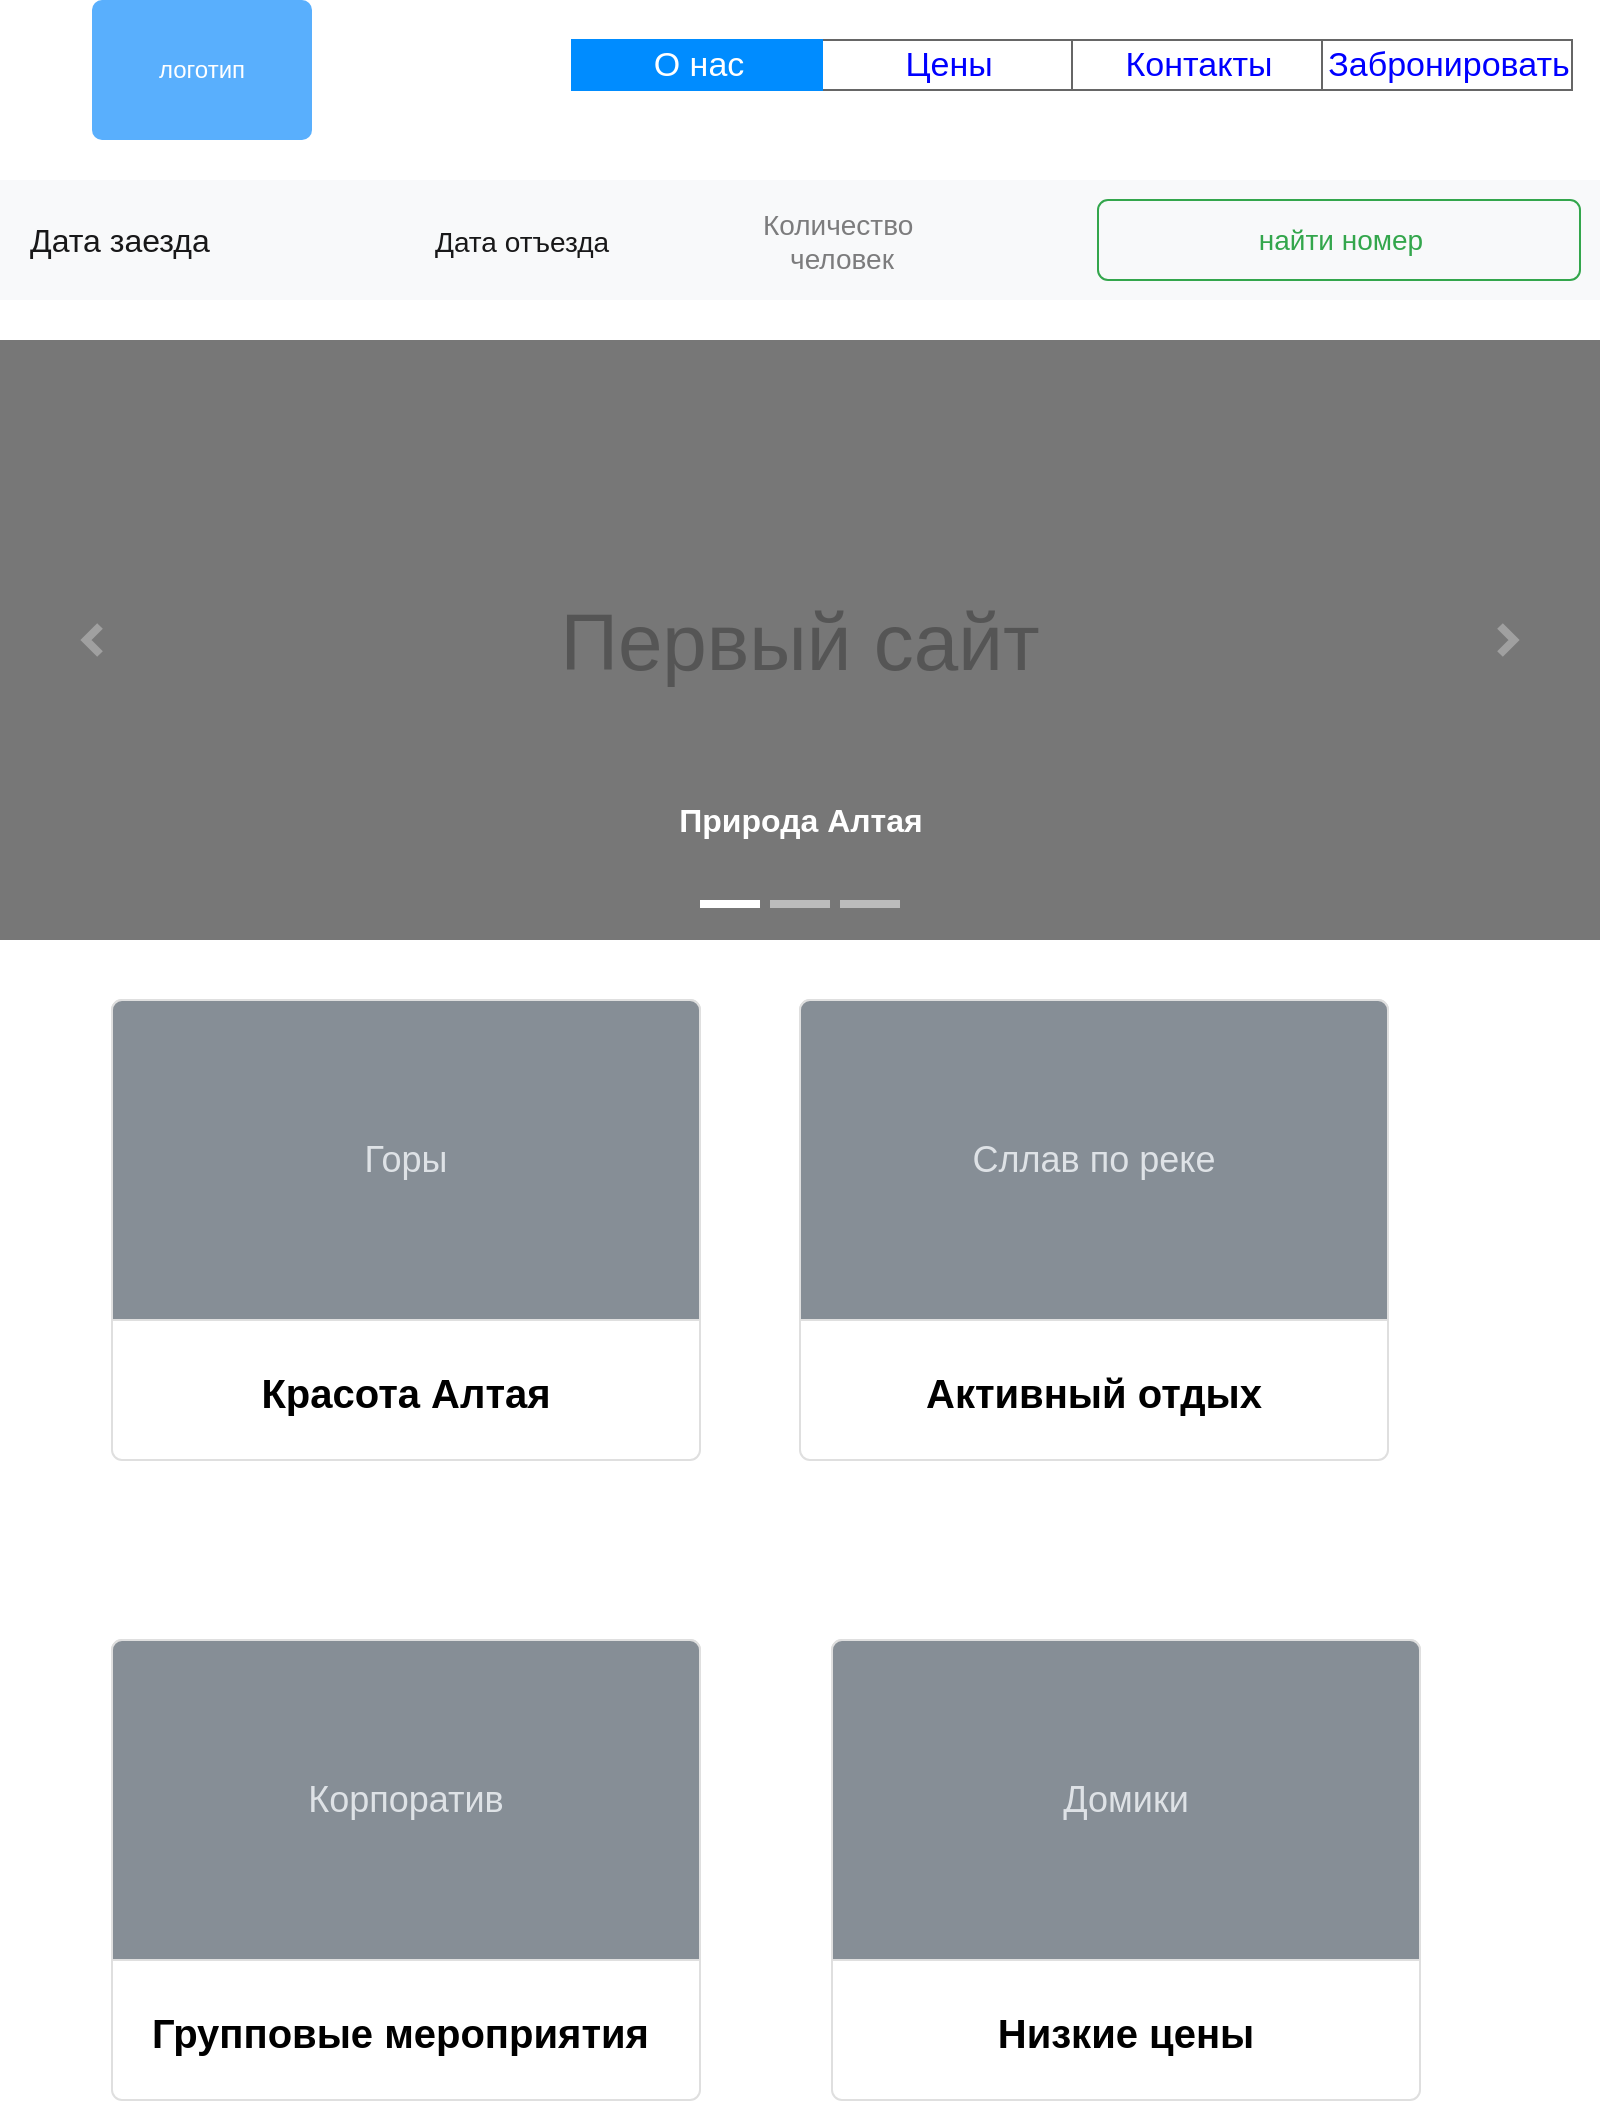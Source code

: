 <mxfile version="15.5.4" type="github">
  <diagram id="xkqxzy6TLY5ZcMS_Mg-g" name="Page-1">
    <mxGraphModel dx="1198" dy="747" grid="1" gridSize="10" guides="1" tooltips="1" connect="1" arrows="1" fold="1" page="1" pageScale="1" pageWidth="827" pageHeight="1169" math="0" shadow="0">
      <root>
        <mxCell id="0" />
        <mxCell id="1" parent="0" />
        <mxCell id="nbr4ma9WqmKvW4sRVEtG-2" value="" style="strokeWidth=1;shadow=0;dashed=0;align=center;html=1;shape=mxgraph.mockup.text.rrect;rSize=0;strokeColor=#666666;" parent="1" vertex="1">
          <mxGeometry x="300" y="30" width="500" height="25" as="geometry" />
        </mxCell>
        <mxCell id="nbr4ma9WqmKvW4sRVEtG-3" value="Цены" style="strokeColor=inherit;fillColor=inherit;gradientColor=inherit;strokeWidth=1;shadow=0;dashed=0;align=center;html=1;shape=mxgraph.mockup.text.rrect;rSize=0;fontSize=17;fontColor=#0000ff;" parent="nbr4ma9WqmKvW4sRVEtG-2" vertex="1">
          <mxGeometry x="125" width="125" height="25" as="geometry" />
        </mxCell>
        <mxCell id="nbr4ma9WqmKvW4sRVEtG-4" value="Контакты" style="strokeColor=inherit;fillColor=inherit;gradientColor=inherit;strokeWidth=1;shadow=0;dashed=0;align=center;html=1;shape=mxgraph.mockup.text.rrect;rSize=0;fontSize=17;fontColor=#0000ff;" parent="nbr4ma9WqmKvW4sRVEtG-2" vertex="1">
          <mxGeometry x="250" width="125" height="25" as="geometry" />
        </mxCell>
        <mxCell id="nbr4ma9WqmKvW4sRVEtG-5" value="Забронировать" style="strokeColor=inherit;fillColor=inherit;gradientColor=inherit;strokeWidth=1;shadow=0;dashed=0;align=center;html=1;shape=mxgraph.mockup.text.rrect;rSize=0;fontSize=17;fontColor=#0000ff;" parent="nbr4ma9WqmKvW4sRVEtG-2" vertex="1">
          <mxGeometry x="375" width="125" height="25" as="geometry" />
        </mxCell>
        <mxCell id="nbr4ma9WqmKvW4sRVEtG-6" value="О нас" style="strokeWidth=1;shadow=0;dashed=0;align=center;html=1;shape=mxgraph.mockup.text.rrect;rSize=0;fontSize=17;fontColor=#ffffff;fillColor=#008cff;strokeColor=#008cff;" parent="nbr4ma9WqmKvW4sRVEtG-2" vertex="1">
          <mxGeometry width="125" height="25" as="geometry" />
        </mxCell>
        <mxCell id="nbr4ma9WqmKvW4sRVEtG-7" value="Первый сайт" style="html=1;shadow=0;dashed=0;strokeColor=none;strokeWidth=1;fillColor=#777777;fontColor=#555555;whiteSpace=wrap;align=center;verticalAlign=middle;fontStyle=0;fontSize=40;" parent="1" vertex="1">
          <mxGeometry x="14" y="180" width="800" height="300" as="geometry" />
        </mxCell>
        <mxCell id="nbr4ma9WqmKvW4sRVEtG-8" value="" style="html=1;verticalLabelPosition=bottom;labelBackgroundColor=#ffffff;verticalAlign=top;shadow=0;dashed=0;strokeWidth=4;shape=mxgraph.ios7.misc.more;strokeColor=#a0a0a0;" parent="nbr4ma9WqmKvW4sRVEtG-7" vertex="1">
          <mxGeometry x="1" y="0.5" width="7" height="14" relative="1" as="geometry">
            <mxPoint x="-50" y="-7" as="offset" />
          </mxGeometry>
        </mxCell>
        <mxCell id="nbr4ma9WqmKvW4sRVEtG-9" value="" style="flipH=1;html=1;verticalLabelPosition=bottom;labelBackgroundColor=#ffffff;verticalAlign=top;shadow=0;dashed=0;strokeWidth=4;shape=mxgraph.ios7.misc.more;strokeColor=#a0a0a0;" parent="nbr4ma9WqmKvW4sRVEtG-7" vertex="1">
          <mxGeometry y="0.5" width="7" height="14" relative="1" as="geometry">
            <mxPoint x="43" y="-7" as="offset" />
          </mxGeometry>
        </mxCell>
        <mxCell id="nbr4ma9WqmKvW4sRVEtG-10" value="" style="html=1;shadow=0;strokeColor=none;fillColor=#ffffff;" parent="nbr4ma9WqmKvW4sRVEtG-7" vertex="1">
          <mxGeometry x="0.5" y="1" width="30" height="4" relative="1" as="geometry">
            <mxPoint x="-50" y="-20" as="offset" />
          </mxGeometry>
        </mxCell>
        <mxCell id="nbr4ma9WqmKvW4sRVEtG-11" value="" style="html=1;shadow=0;strokeColor=none;fillColor=#BBBBBB;" parent="nbr4ma9WqmKvW4sRVEtG-7" vertex="1">
          <mxGeometry x="0.5" y="1" width="30" height="4" relative="1" as="geometry">
            <mxPoint x="-15" y="-20" as="offset" />
          </mxGeometry>
        </mxCell>
        <mxCell id="nbr4ma9WqmKvW4sRVEtG-12" value="" style="html=1;shadow=0;strokeColor=none;fillColor=#BBBBBB;" parent="nbr4ma9WqmKvW4sRVEtG-7" vertex="1">
          <mxGeometry x="0.5" y="1" width="30" height="4" relative="1" as="geometry">
            <mxPoint x="20" y="-20" as="offset" />
          </mxGeometry>
        </mxCell>
        <mxCell id="nbr4ma9WqmKvW4sRVEtG-13" value="&lt;span style=&quot;font-size: 16px&quot;&gt;&lt;b&gt;Природа Алтая&lt;/b&gt;&lt;/span&gt;" style="html=1;shadow=0;strokeColor=none;fillColor=none;resizeWidth=1;fontColor=#FFFFFF;fontSize=14;" parent="nbr4ma9WqmKvW4sRVEtG-7" vertex="1">
          <mxGeometry y="1" width="800" height="60" relative="1" as="geometry">
            <mxPoint y="-90" as="offset" />
          </mxGeometry>
        </mxCell>
        <mxCell id="nbr4ma9WqmKvW4sRVEtG-14" value="&lt;span style=&quot;font-size: 20px&quot;&gt;&lt;b&gt;Красота Алтая&lt;/b&gt;&lt;/span&gt;" style="html=1;shadow=0;dashed=0;shape=mxgraph.bootstrap.rrect;rSize=5;strokeColor=#DFDFDF;html=1;whiteSpace=wrap;fillColor=#ffffff;fontColor=#000000;verticalAlign=top;align=center;spacing=20;spacingBottom=0;fontSize=14;spacingTop=160;" parent="1" vertex="1">
          <mxGeometry x="70" y="510" width="294" height="230" as="geometry" />
        </mxCell>
        <mxCell id="nbr4ma9WqmKvW4sRVEtG-15" value="Горы" style="html=1;shadow=0;dashed=0;shape=mxgraph.bootstrap.topButton;rSize=5;perimeter=none;whiteSpace=wrap;fillColor=#868E96;strokeColor=#DFDFDF;fontColor=#DEE2E6;resizeWidth=1;fontSize=18;" parent="nbr4ma9WqmKvW4sRVEtG-14" vertex="1">
          <mxGeometry width="294" height="160" relative="1" as="geometry" />
        </mxCell>
        <mxCell id="nbr4ma9WqmKvW4sRVEtG-22" value="Дата заезда" style="html=1;shadow=0;dashed=0;fillColor=#F8F9FA;strokeColor=none;fontSize=16;fontColor=#181819;align=left;spacing=15;" parent="1" vertex="1">
          <mxGeometry x="14" y="100" width="800" height="60" as="geometry" />
        </mxCell>
        <mxCell id="nbr4ma9WqmKvW4sRVEtG-23" value="Дата отъезда" style="fillColor=none;strokeColor=none;fontSize=14;fontColor=#181819;align=center;" parent="nbr4ma9WqmKvW4sRVEtG-22" vertex="1">
          <mxGeometry width="70" height="40" relative="1" as="geometry">
            <mxPoint x="226" y="10" as="offset" />
          </mxGeometry>
        </mxCell>
        <mxCell id="nbr4ma9WqmKvW4sRVEtG-24" value="Количество &#xa;человек" style="fillColor=none;strokeColor=none;fontSize=14;fontColor=#7C7C7D;align=center;" parent="nbr4ma9WqmKvW4sRVEtG-22" vertex="1">
          <mxGeometry width="50" height="40" relative="1" as="geometry">
            <mxPoint x="396" y="10" as="offset" />
          </mxGeometry>
        </mxCell>
        <mxCell id="nbr4ma9WqmKvW4sRVEtG-28" value="найти номер" style="html=1;shadow=0;dashed=0;shape=mxgraph.bootstrap.rrect;rSize=5;fontSize=14;fontColor=#33A64C;strokeColor=#33A64C;fillColor=none;" parent="nbr4ma9WqmKvW4sRVEtG-22" vertex="1">
          <mxGeometry x="1" width="241" height="40" relative="1" as="geometry">
            <mxPoint x="-251" y="10" as="offset" />
          </mxGeometry>
        </mxCell>
        <mxCell id="nbr4ma9WqmKvW4sRVEtG-30" value="логотип" style="html=1;shadow=0;dashed=0;shape=mxgraph.bootstrap.rrect;rSize=5;strokeColor=none;html=1;whiteSpace=wrap;fillColor=#59AFFD;fontColor=#ffffff;align=center;spacing=10;" parent="1" vertex="1">
          <mxGeometry x="60" y="10" width="110" height="70" as="geometry" />
        </mxCell>
        <mxCell id="nbr4ma9WqmKvW4sRVEtG-33" value="&lt;span style=&quot;font-size: 20px&quot;&gt;&lt;b&gt;Активный отдых&lt;/b&gt;&lt;/span&gt;" style="html=1;shadow=0;dashed=0;shape=mxgraph.bootstrap.rrect;rSize=5;strokeColor=#DFDFDF;html=1;whiteSpace=wrap;fillColor=#ffffff;fontColor=#000000;verticalAlign=top;align=center;spacing=20;spacingBottom=0;fontSize=14;spacingTop=160;" parent="1" vertex="1">
          <mxGeometry x="414" y="510" width="294" height="230" as="geometry" />
        </mxCell>
        <mxCell id="nbr4ma9WqmKvW4sRVEtG-34" value="Сллав по реке" style="html=1;shadow=0;dashed=0;shape=mxgraph.bootstrap.topButton;rSize=5;perimeter=none;whiteSpace=wrap;fillColor=#868E96;strokeColor=#DFDFDF;fontColor=#DEE2E6;resizeWidth=1;fontSize=18;" parent="nbr4ma9WqmKvW4sRVEtG-33" vertex="1">
          <mxGeometry width="294" height="160" relative="1" as="geometry" />
        </mxCell>
        <mxCell id="nbr4ma9WqmKvW4sRVEtG-36" value="&lt;span style=&quot;font-size: 20px&quot;&gt;&lt;b&gt;Низкие цены&lt;/b&gt;&lt;/span&gt;" style="html=1;shadow=0;dashed=0;shape=mxgraph.bootstrap.rrect;rSize=5;strokeColor=#DFDFDF;html=1;whiteSpace=wrap;fillColor=#ffffff;fontColor=#000000;verticalAlign=top;align=center;spacing=20;spacingBottom=0;fontSize=14;spacingTop=160;" parent="1" vertex="1">
          <mxGeometry x="430" y="830" width="294" height="230" as="geometry" />
        </mxCell>
        <mxCell id="nbr4ma9WqmKvW4sRVEtG-37" value="Домики" style="html=1;shadow=0;dashed=0;shape=mxgraph.bootstrap.topButton;rSize=5;perimeter=none;whiteSpace=wrap;fillColor=#868E96;strokeColor=#DFDFDF;fontColor=#DEE2E6;resizeWidth=1;fontSize=18;" parent="nbr4ma9WqmKvW4sRVEtG-36" vertex="1">
          <mxGeometry width="294" height="160" relative="1" as="geometry" />
        </mxCell>
        <mxCell id="nbr4ma9WqmKvW4sRVEtG-38" value="&lt;span style=&quot;font-size: 20px&quot;&gt;&lt;b&gt;Групповые мероприятия&lt;br&gt;&lt;br&gt;&lt;/b&gt;&lt;/span&gt;" style="html=1;shadow=0;dashed=0;shape=mxgraph.bootstrap.rrect;rSize=5;strokeColor=#DFDFDF;html=1;whiteSpace=wrap;fillColor=#ffffff;fontColor=#000000;verticalAlign=top;align=left;spacing=20;spacingBottom=0;fontSize=14;spacingTop=160;" parent="1" vertex="1">
          <mxGeometry x="70" y="830" width="294" height="230" as="geometry" />
        </mxCell>
        <mxCell id="nbr4ma9WqmKvW4sRVEtG-39" value="Корпоратив" style="html=1;shadow=0;dashed=0;shape=mxgraph.bootstrap.topButton;rSize=5;perimeter=none;whiteSpace=wrap;fillColor=#868E96;strokeColor=#DFDFDF;fontColor=#DEE2E6;resizeWidth=1;fontSize=18;" parent="nbr4ma9WqmKvW4sRVEtG-38" vertex="1">
          <mxGeometry width="294" height="160" relative="1" as="geometry" />
        </mxCell>
      </root>
    </mxGraphModel>
  </diagram>
</mxfile>
